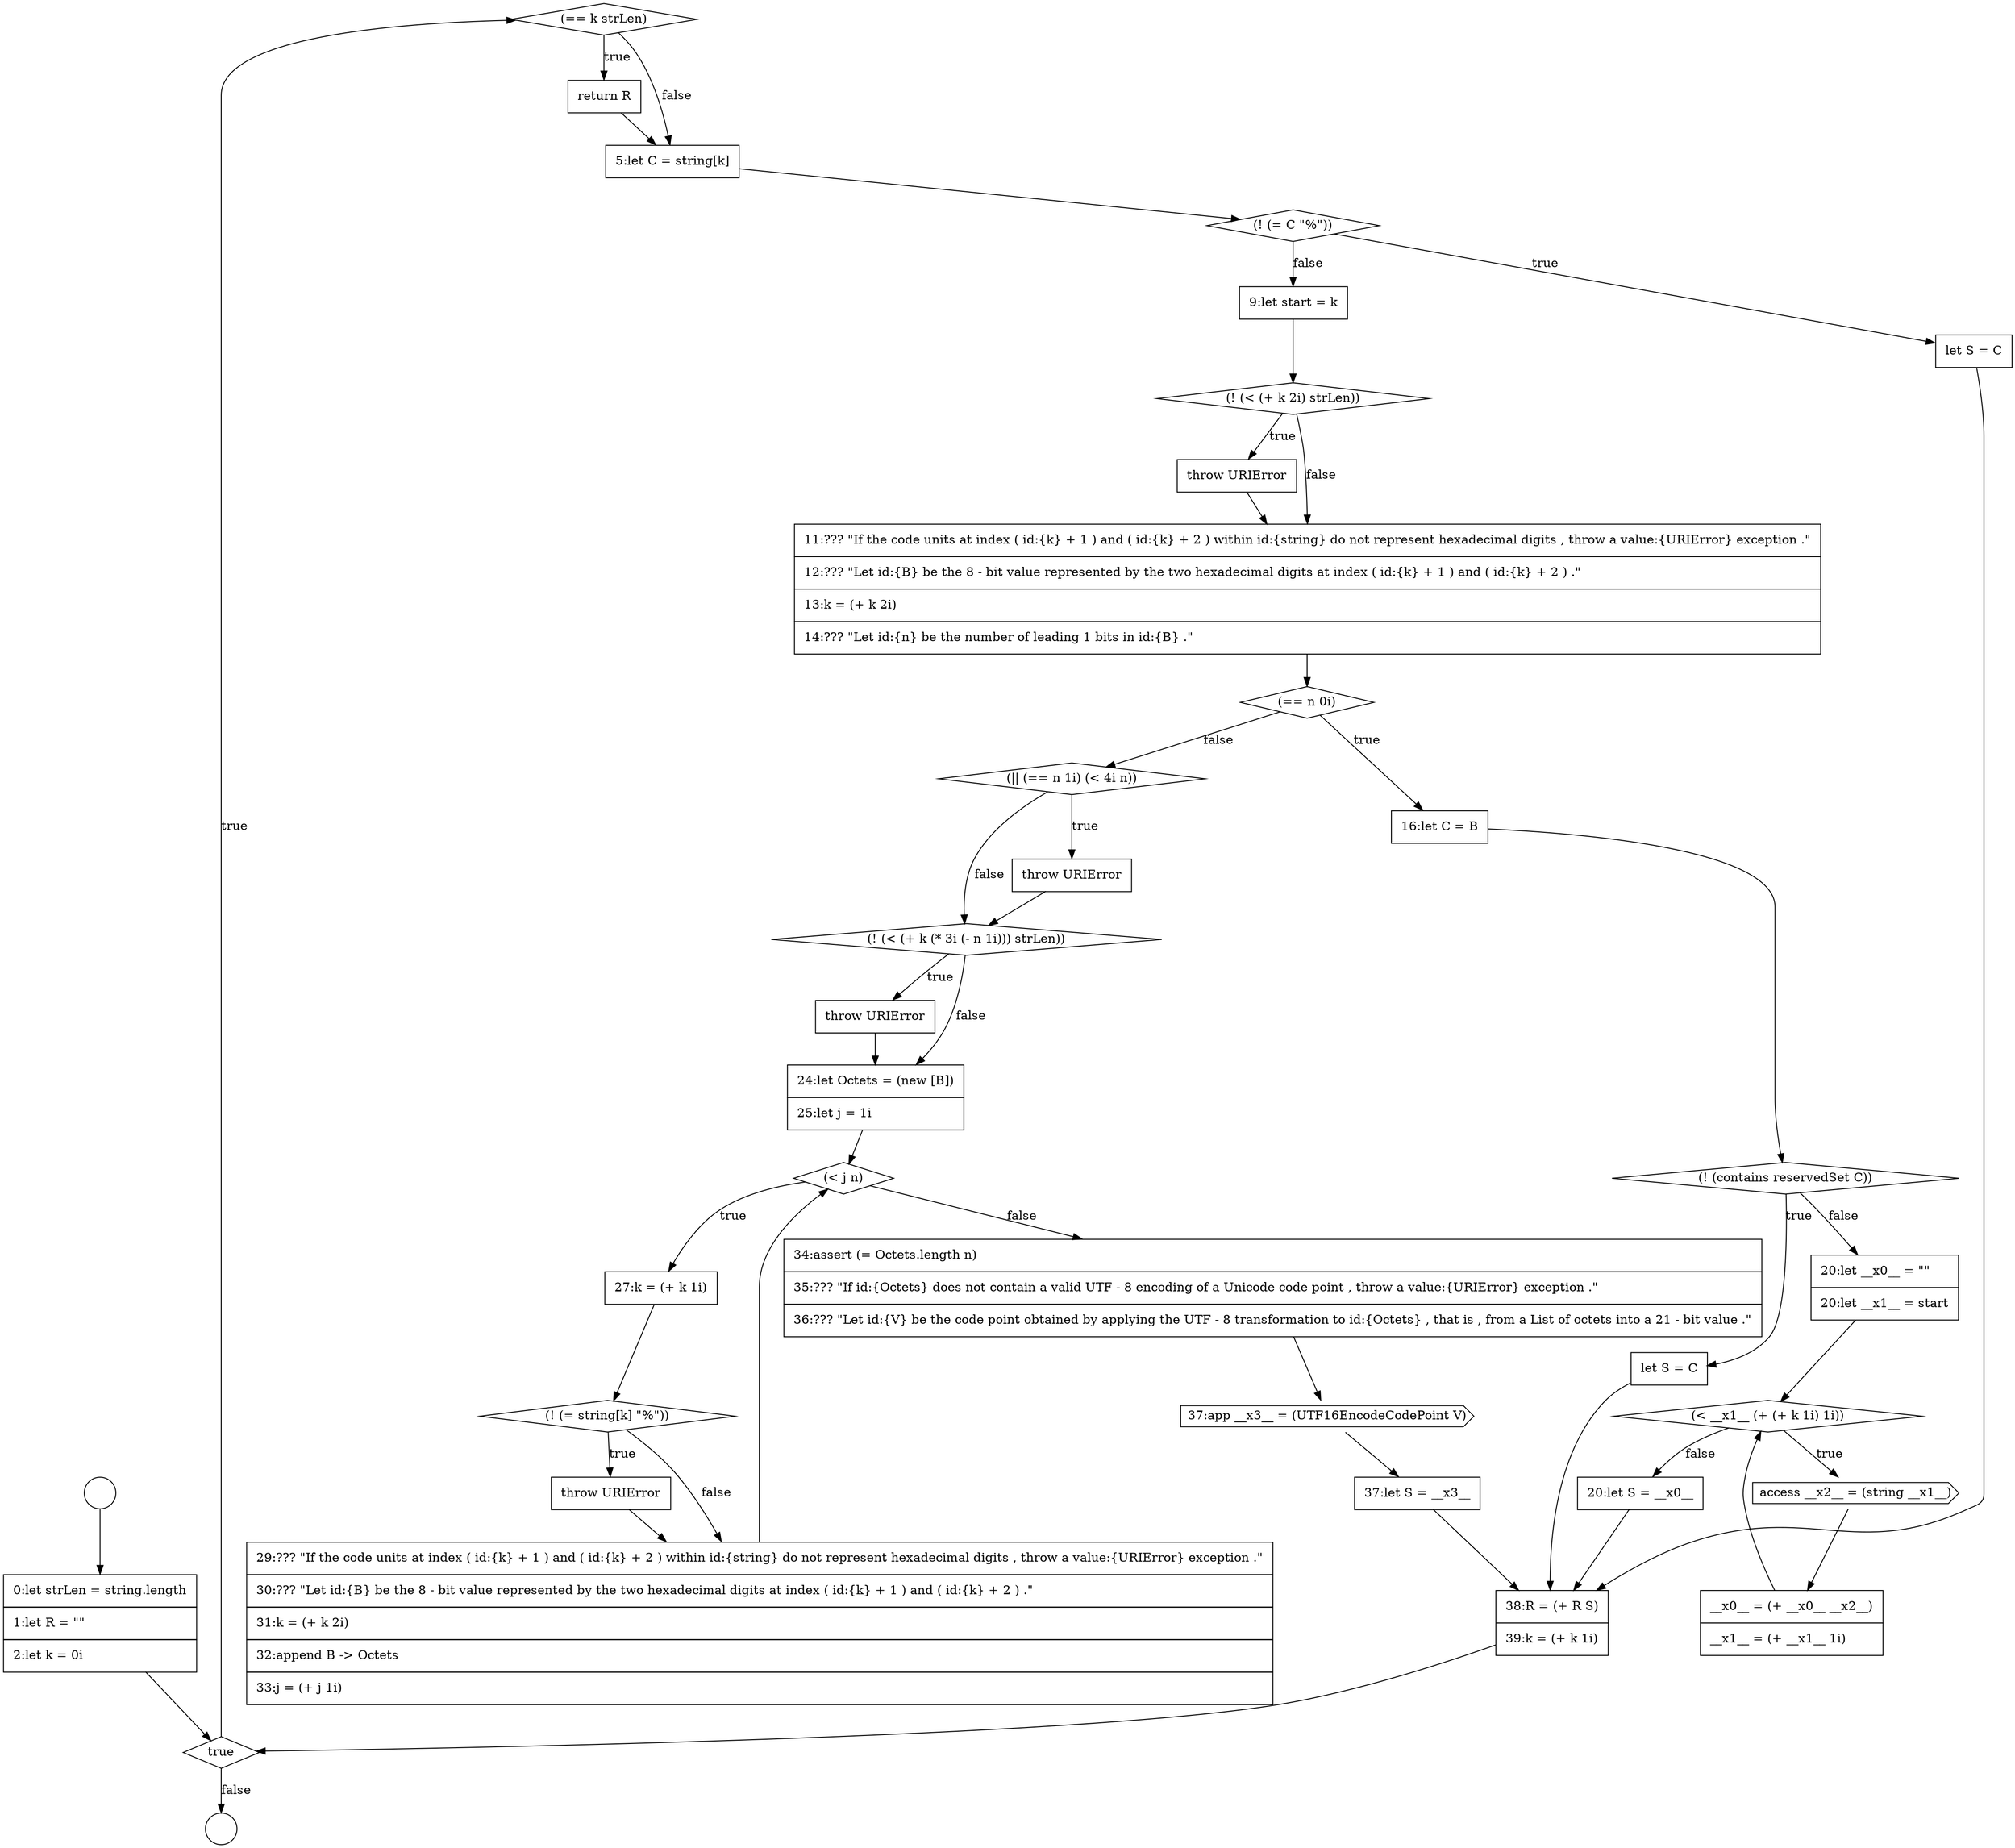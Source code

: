 digraph {
  node11816 [shape=diamond, label=<<font color="black">(== k strLen)</font>> color="black" fillcolor="white" style=filled]
  node11827 [shape=diamond, label=<<font color="black">(! (contains reservedSet C))</font>> color="black" fillcolor="white" style=filled]
  node11820 [shape=none, margin=0, label=<<font color="black">
    <table border="0" cellborder="1" cellspacing="0" cellpadding="10">
      <tr><td align="left">let S = C</td></tr>
    </table>
  </font>> color="black" fillcolor="white" style=filled]
  node11813 [shape=circle label=" " color="black" fillcolor="white" style=filled]
  node11845 [shape=cds, label=<<font color="black">37:app __x3__ = (UTF16EncodeCodePoint V)</font>> color="black" fillcolor="white" style=filled]
  node11824 [shape=none, margin=0, label=<<font color="black">
    <table border="0" cellborder="1" cellspacing="0" cellpadding="10">
      <tr><td align="left">11:??? &quot;If the code units at index ( id:{k} + 1 ) and ( id:{k} + 2 ) within id:{string} do not represent hexadecimal digits , throw a value:{URIError} exception .&quot;</td></tr>
      <tr><td align="left">12:??? &quot;Let id:{B} be the 8 - bit value represented by the two hexadecimal digits at index ( id:{k} + 1 ) and ( id:{k} + 2 ) .&quot;</td></tr>
      <tr><td align="left">13:k = (+ k 2i)</td></tr>
      <tr><td align="left">14:??? &quot;Let id:{n} be the number of leading 1 bits in id:{B} .&quot;</td></tr>
    </table>
  </font>> color="black" fillcolor="white" style=filled]
  node11837 [shape=none, margin=0, label=<<font color="black">
    <table border="0" cellborder="1" cellspacing="0" cellpadding="10">
      <tr><td align="left">throw URIError</td></tr>
    </table>
  </font>> color="black" fillcolor="white" style=filled]
  node11836 [shape=diamond, label=<<font color="black">(! (&lt; (+ k (* 3i (- n 1i))) strLen))</font>> color="black" fillcolor="white" style=filled]
  node11829 [shape=none, margin=0, label=<<font color="black">
    <table border="0" cellborder="1" cellspacing="0" cellpadding="10">
      <tr><td align="left">20:let __x0__ = &quot;&quot;</td></tr>
      <tr><td align="left">20:let __x1__ = start</td></tr>
    </table>
  </font>> color="black" fillcolor="white" style=filled]
  node11814 [shape=none, margin=0, label=<<font color="black">
    <table border="0" cellborder="1" cellspacing="0" cellpadding="10">
      <tr><td align="left">0:let strLen = string.length</td></tr>
      <tr><td align="left">1:let R = &quot;&quot;</td></tr>
      <tr><td align="left">2:let k = 0i</td></tr>
    </table>
  </font>> color="black" fillcolor="white" style=filled]
  node11815 [shape=diamond, label=<<font color="black">true</font>> color="black" fillcolor="white" style=filled]
  node11843 [shape=none, margin=0, label=<<font color="black">
    <table border="0" cellborder="1" cellspacing="0" cellpadding="10">
      <tr><td align="left">29:??? &quot;If the code units at index ( id:{k} + 1 ) and ( id:{k} + 2 ) within id:{string} do not represent hexadecimal digits , throw a value:{URIError} exception .&quot;</td></tr>
      <tr><td align="left">30:??? &quot;Let id:{B} be the 8 - bit value represented by the two hexadecimal digits at index ( id:{k} + 1 ) and ( id:{k} + 2 ) .&quot;</td></tr>
      <tr><td align="left">31:k = (+ k 2i)</td></tr>
      <tr><td align="left">32:append B -&gt; Octets</td></tr>
      <tr><td align="left">33:j = (+ j 1i)</td></tr>
    </table>
  </font>> color="black" fillcolor="white" style=filled]
  node11818 [shape=none, margin=0, label=<<font color="black">
    <table border="0" cellborder="1" cellspacing="0" cellpadding="10">
      <tr><td align="left">5:let C = string[k]</td></tr>
    </table>
  </font>> color="black" fillcolor="white" style=filled]
  node11822 [shape=diamond, label=<<font color="black">(! (&lt; (+ k 2i) strLen))</font>> color="black" fillcolor="white" style=filled]
  node11834 [shape=diamond, label=<<font color="black">(|| (== n 1i) (&lt; 4i n))</font>> color="black" fillcolor="white" style=filled]
  node11831 [shape=cds, label=<<font color="black">access __x2__ = (string __x1__)</font>> color="black" fillcolor="white" style=filled]
  node11844 [shape=none, margin=0, label=<<font color="black">
    <table border="0" cellborder="1" cellspacing="0" cellpadding="10">
      <tr><td align="left">34:assert (= Octets.length n)</td></tr>
      <tr><td align="left">35:??? &quot;If id:{Octets} does not contain a valid UTF - 8 encoding of a Unicode code point , throw a value:{URIError} exception .&quot;</td></tr>
      <tr><td align="left">36:??? &quot;Let id:{V} be the code point obtained by applying the UTF - 8 transformation to id:{Octets} , that is , from a List of octets into a 21 - bit value .&quot;</td></tr>
    </table>
  </font>> color="black" fillcolor="white" style=filled]
  node11817 [shape=none, margin=0, label=<<font color="black">
    <table border="0" cellborder="1" cellspacing="0" cellpadding="10">
      <tr><td align="left">return R</td></tr>
    </table>
  </font>> color="black" fillcolor="white" style=filled]
  node11812 [shape=circle label=" " color="black" fillcolor="white" style=filled]
  node11821 [shape=none, margin=0, label=<<font color="black">
    <table border="0" cellborder="1" cellspacing="0" cellpadding="10">
      <tr><td align="left">9:let start = k</td></tr>
    </table>
  </font>> color="black" fillcolor="white" style=filled]
  node11838 [shape=none, margin=0, label=<<font color="black">
    <table border="0" cellborder="1" cellspacing="0" cellpadding="10">
      <tr><td align="left">24:let Octets = (new [B])</td></tr>
      <tr><td align="left">25:let j = 1i</td></tr>
    </table>
  </font>> color="black" fillcolor="white" style=filled]
  node11828 [shape=none, margin=0, label=<<font color="black">
    <table border="0" cellborder="1" cellspacing="0" cellpadding="10">
      <tr><td align="left">let S = C</td></tr>
    </table>
  </font>> color="black" fillcolor="white" style=filled]
  node11833 [shape=none, margin=0, label=<<font color="black">
    <table border="0" cellborder="1" cellspacing="0" cellpadding="10">
      <tr><td align="left">20:let S = __x0__</td></tr>
    </table>
  </font>> color="black" fillcolor="white" style=filled]
  node11819 [shape=diamond, label=<<font color="black">(! (= C &quot;%&quot;))</font>> color="black" fillcolor="white" style=filled]
  node11846 [shape=none, margin=0, label=<<font color="black">
    <table border="0" cellborder="1" cellspacing="0" cellpadding="10">
      <tr><td align="left">37:let S = __x3__</td></tr>
    </table>
  </font>> color="black" fillcolor="white" style=filled]
  node11841 [shape=diamond, label=<<font color="black">(! (= string[k] &quot;%&quot;))</font>> color="black" fillcolor="white" style=filled]
  node11823 [shape=none, margin=0, label=<<font color="black">
    <table border="0" cellborder="1" cellspacing="0" cellpadding="10">
      <tr><td align="left">throw URIError</td></tr>
    </table>
  </font>> color="black" fillcolor="white" style=filled]
  node11842 [shape=none, margin=0, label=<<font color="black">
    <table border="0" cellborder="1" cellspacing="0" cellpadding="10">
      <tr><td align="left">throw URIError</td></tr>
    </table>
  </font>> color="black" fillcolor="white" style=filled]
  node11840 [shape=none, margin=0, label=<<font color="black">
    <table border="0" cellborder="1" cellspacing="0" cellpadding="10">
      <tr><td align="left">27:k = (+ k 1i)</td></tr>
    </table>
  </font>> color="black" fillcolor="white" style=filled]
  node11835 [shape=none, margin=0, label=<<font color="black">
    <table border="0" cellborder="1" cellspacing="0" cellpadding="10">
      <tr><td align="left">throw URIError</td></tr>
    </table>
  </font>> color="black" fillcolor="white" style=filled]
  node11830 [shape=diamond, label=<<font color="black">(&lt; __x1__ (+ (+ k 1i) 1i))</font>> color="black" fillcolor="white" style=filled]
  node11825 [shape=diamond, label=<<font color="black">(== n 0i)</font>> color="black" fillcolor="white" style=filled]
  node11832 [shape=none, margin=0, label=<<font color="black">
    <table border="0" cellborder="1" cellspacing="0" cellpadding="10">
      <tr><td align="left">__x0__ = (+ __x0__ __x2__)</td></tr>
      <tr><td align="left">__x1__ = (+ __x1__ 1i)</td></tr>
    </table>
  </font>> color="black" fillcolor="white" style=filled]
  node11847 [shape=none, margin=0, label=<<font color="black">
    <table border="0" cellborder="1" cellspacing="0" cellpadding="10">
      <tr><td align="left">38:R = (+ R S)</td></tr>
      <tr><td align="left">39:k = (+ k 1i)</td></tr>
    </table>
  </font>> color="black" fillcolor="white" style=filled]
  node11826 [shape=none, margin=0, label=<<font color="black">
    <table border="0" cellborder="1" cellspacing="0" cellpadding="10">
      <tr><td align="left">16:let C = B</td></tr>
    </table>
  </font>> color="black" fillcolor="white" style=filled]
  node11839 [shape=diamond, label=<<font color="black">(&lt; j n)</font>> color="black" fillcolor="white" style=filled]
  node11817 -> node11818 [ color="black"]
  node11818 -> node11819 [ color="black"]
  node11815 -> node11816 [label=<<font color="black">true</font>> color="black"]
  node11815 -> node11813 [label=<<font color="black">false</font>> color="black"]
  node11812 -> node11814 [ color="black"]
  node11824 -> node11825 [ color="black"]
  node11831 -> node11832 [ color="black"]
  node11839 -> node11840 [label=<<font color="black">true</font>> color="black"]
  node11839 -> node11844 [label=<<font color="black">false</font>> color="black"]
  node11838 -> node11839 [ color="black"]
  node11827 -> node11828 [label=<<font color="black">true</font>> color="black"]
  node11827 -> node11829 [label=<<font color="black">false</font>> color="black"]
  node11828 -> node11847 [ color="black"]
  node11833 -> node11847 [ color="black"]
  node11836 -> node11837 [label=<<font color="black">true</font>> color="black"]
  node11836 -> node11838 [label=<<font color="black">false</font>> color="black"]
  node11837 -> node11838 [ color="black"]
  node11832 -> node11830 [ color="black"]
  node11841 -> node11842 [label=<<font color="black">true</font>> color="black"]
  node11841 -> node11843 [label=<<font color="black">false</font>> color="black"]
  node11845 -> node11846 [ color="black"]
  node11842 -> node11843 [ color="black"]
  node11843 -> node11839 [ color="black"]
  node11847 -> node11815 [ color="black"]
  node11821 -> node11822 [ color="black"]
  node11822 -> node11823 [label=<<font color="black">true</font>> color="black"]
  node11822 -> node11824 [label=<<font color="black">false</font>> color="black"]
  node11844 -> node11845 [ color="black"]
  node11840 -> node11841 [ color="black"]
  node11830 -> node11831 [label=<<font color="black">true</font>> color="black"]
  node11830 -> node11833 [label=<<font color="black">false</font>> color="black"]
  node11819 -> node11820 [label=<<font color="black">true</font>> color="black"]
  node11819 -> node11821 [label=<<font color="black">false</font>> color="black"]
  node11829 -> node11830 [ color="black"]
  node11823 -> node11824 [ color="black"]
  node11814 -> node11815 [ color="black"]
  node11846 -> node11847 [ color="black"]
  node11834 -> node11835 [label=<<font color="black">true</font>> color="black"]
  node11834 -> node11836 [label=<<font color="black">false</font>> color="black"]
  node11825 -> node11826 [label=<<font color="black">true</font>> color="black"]
  node11825 -> node11834 [label=<<font color="black">false</font>> color="black"]
  node11820 -> node11847 [ color="black"]
  node11826 -> node11827 [ color="black"]
  node11835 -> node11836 [ color="black"]
  node11816 -> node11817 [label=<<font color="black">true</font>> color="black"]
  node11816 -> node11818 [label=<<font color="black">false</font>> color="black"]
}
